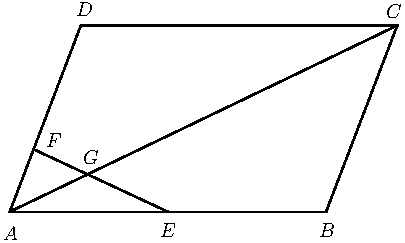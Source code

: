  /* Geogebra to Asymptote conversion, documentation at artofproblemsolving.com/Wiki go to User:Azjps/geogebra */
import graph; size(7.cm); 
real labelscalefactor = 0.5; /* changes label-to-point distance */
pen dps = linewidth(0.7) + fontsize(10); defaultpen(dps); /* default pen style */ 
pen dotstyle = black; /* point style */ 
real xmin = -3., xmax = 4., ymin = -3., ymax = 3.;  /* image dimensions */

 /* draw figures */
draw((-2.4,-1.8)--(1.94106,-1.8), linewidth(0.8)); 
draw((2.9171553920783033,0.7566747996859008)--(1.94106,-1.8), linewidth(0.8)); 
draw((-1.4239046079216966,0.7566747996859008)--(-2.4,-1.8), linewidth(0.8)); 
draw((-1.4239046079216966,0.7566747996859008)--(2.9171553920783033,0.7566747996859008), linewidth(0.8)); 
draw((-2.4,-1.8)--(2.9171553920783033,0.7566747996859008), linewidth(0.8)); 
draw((-2.072529254924509,-0.9422598566045582)--(-0.22947,-1.8), linewidth(0.8)); 
 /* dots and labels */
dot((-2.4,-1.8),linewidth(1.pt) + dotstyle); 
label("$A$", (-2.52843622753421,-2.2229885393473614), NE * labelscalefactor); 
dot((1.94106,-1.8),linewidth(1.pt) + dotstyle); 
label("$B$", (1.8126250164021804,-2.17161503350196), NE * labelscalefactor); 
dot((2.9171553920783033,0.7566747996859008),linewidth(1.pt) + dotstyle); 
label("$C$", (2.7373481216193998,0.8337350584540024), NE * labelscalefactor); 
dot((-1.4239046079216966,0.7566747996859008),linewidth(1.pt) + dotstyle); 
label("$D$", (-1.5266528635488892,0.8594218113767029), NE * labelscalefactor); 
dot((-0.22947,-1.8),linewidth(1.pt) + dotstyle); 
label("$E$", (-0.37074898202736506,-2.17161503350196), NE * labelscalefactor); 
dot((-2.072529254924509,-0.9422598566045582),linewidth(1.pt) + dotstyle); 
label("$F$", (-1.9376409103120977,-0.9386508932123345), NE * labelscalefactor); 
dot((-1.3324503590953911,-1.2866846907688883),linewidth(1.pt) + dotstyle); 
label("$G$", (-1.423905851858087,-1.1698316695166393), NE * labelscalefactor); 
clip((xmin,ymin)--(xmin,ymax)--(xmax,ymax)--(xmax,ymin)--cycle); 
 /* end of picture */